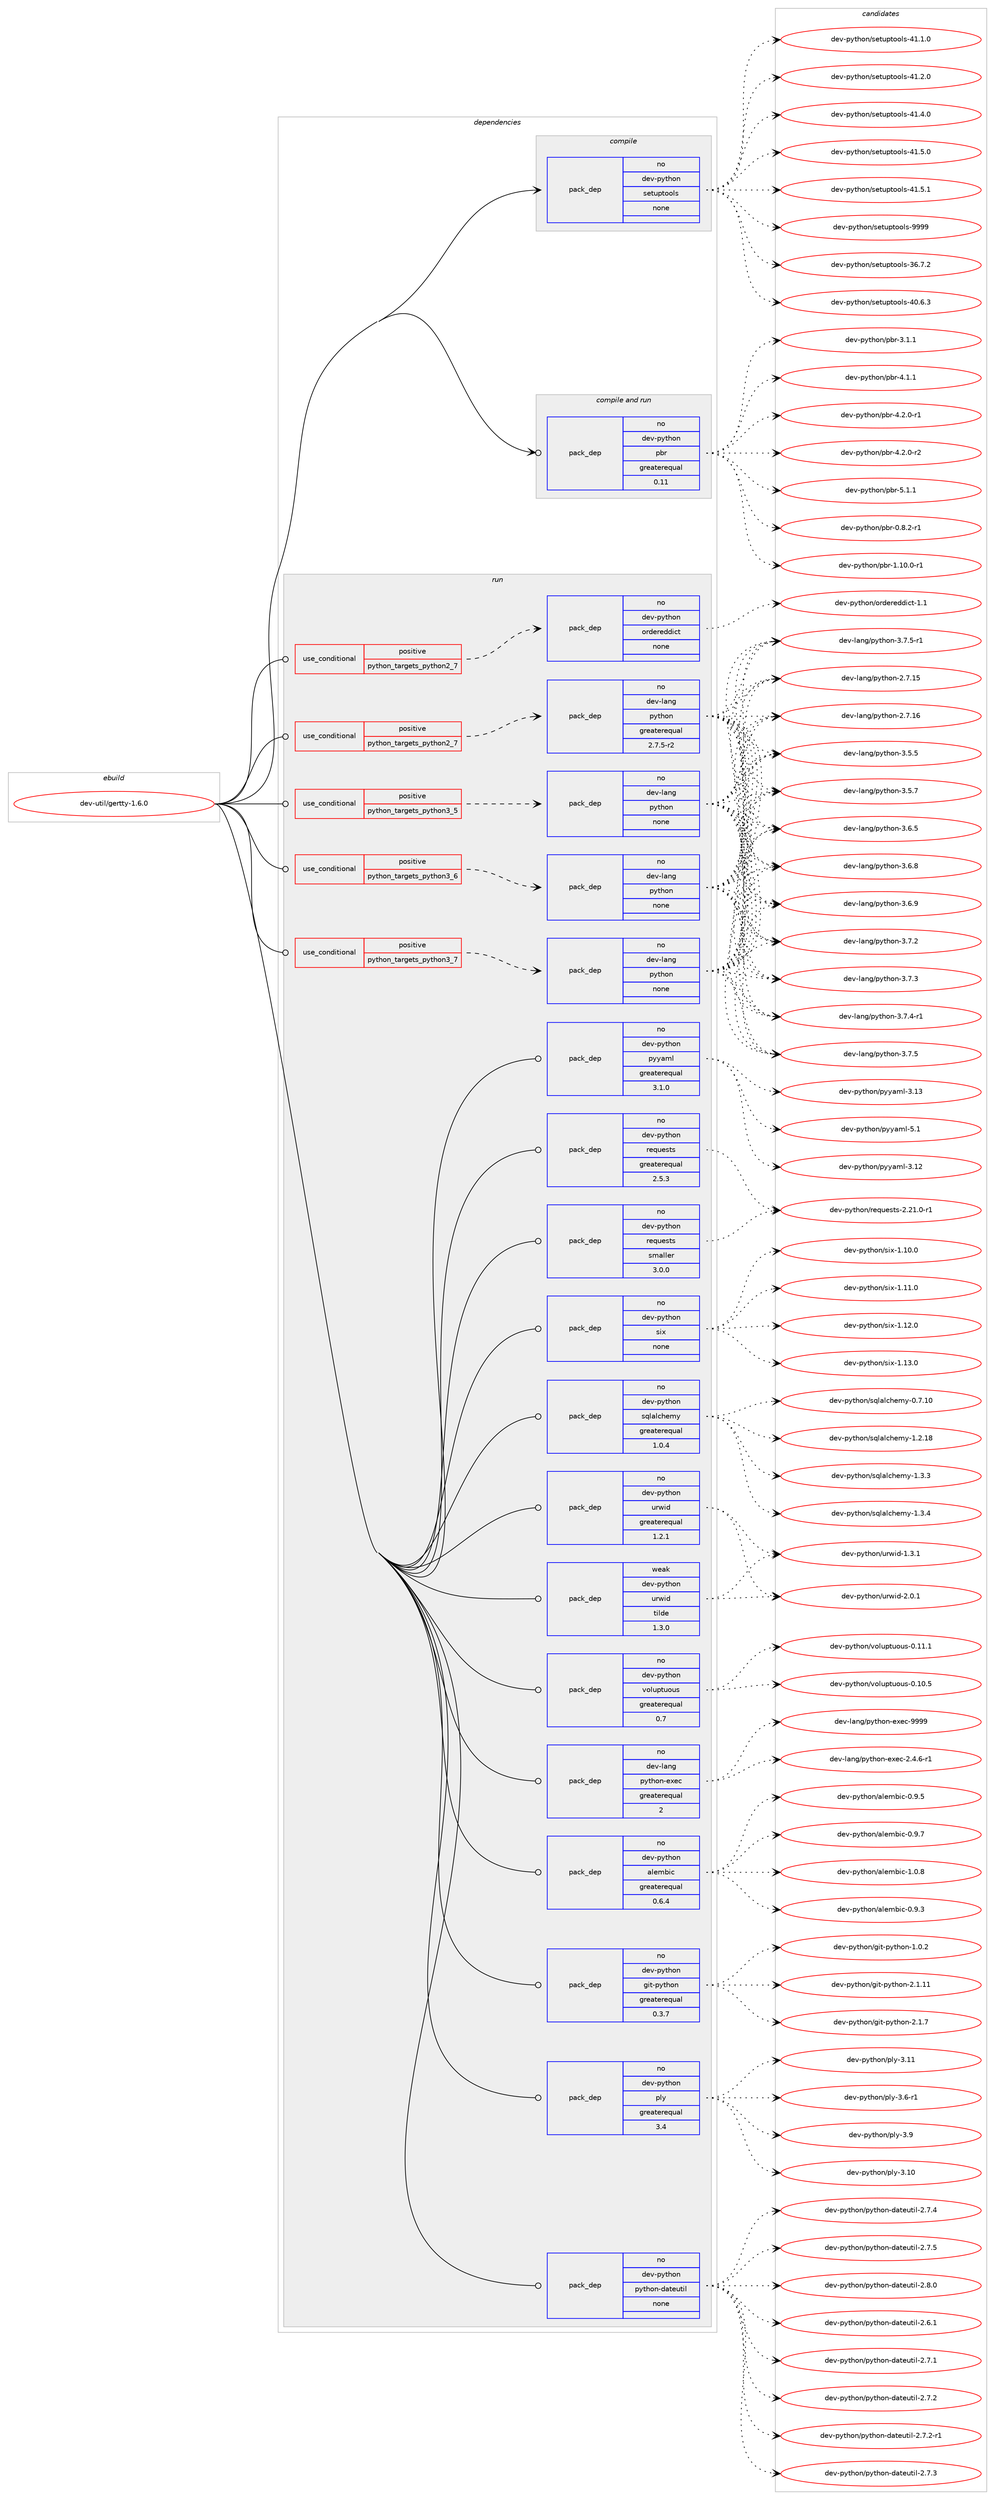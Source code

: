 digraph prolog {

# *************
# Graph options
# *************

newrank=true;
concentrate=true;
compound=true;
graph [rankdir=LR,fontname=Helvetica,fontsize=10,ranksep=1.5];#, ranksep=2.5, nodesep=0.2];
edge  [arrowhead=vee];
node  [fontname=Helvetica,fontsize=10];

# **********
# The ebuild
# **********

subgraph cluster_leftcol {
color=gray;
rank=same;
label=<<i>ebuild</i>>;
id [label="dev-util/gertty-1.6.0", color=red, width=4, href="../dev-util/gertty-1.6.0.svg"];
}

# ****************
# The dependencies
# ****************

subgraph cluster_midcol {
color=gray;
label=<<i>dependencies</i>>;
subgraph cluster_compile {
fillcolor="#eeeeee";
style=filled;
label=<<i>compile</i>>;
subgraph pack534423 {
dependency729331 [label=<<TABLE BORDER="0" CELLBORDER="1" CELLSPACING="0" CELLPADDING="4" WIDTH="220"><TR><TD ROWSPAN="6" CELLPADDING="30">pack_dep</TD></TR><TR><TD WIDTH="110">no</TD></TR><TR><TD>dev-python</TD></TR><TR><TD>setuptools</TD></TR><TR><TD>none</TD></TR><TR><TD></TD></TR></TABLE>>, shape=none, color=blue];
}
id:e -> dependency729331:w [weight=20,style="solid",arrowhead="vee"];
}
subgraph cluster_compileandrun {
fillcolor="#eeeeee";
style=filled;
label=<<i>compile and run</i>>;
subgraph pack534424 {
dependency729332 [label=<<TABLE BORDER="0" CELLBORDER="1" CELLSPACING="0" CELLPADDING="4" WIDTH="220"><TR><TD ROWSPAN="6" CELLPADDING="30">pack_dep</TD></TR><TR><TD WIDTH="110">no</TD></TR><TR><TD>dev-python</TD></TR><TR><TD>pbr</TD></TR><TR><TD>greaterequal</TD></TR><TR><TD>0.11</TD></TR></TABLE>>, shape=none, color=blue];
}
id:e -> dependency729332:w [weight=20,style="solid",arrowhead="odotvee"];
}
subgraph cluster_run {
fillcolor="#eeeeee";
style=filled;
label=<<i>run</i>>;
subgraph cond182771 {
dependency729333 [label=<<TABLE BORDER="0" CELLBORDER="1" CELLSPACING="0" CELLPADDING="4"><TR><TD ROWSPAN="3" CELLPADDING="10">use_conditional</TD></TR><TR><TD>positive</TD></TR><TR><TD>python_targets_python2_7</TD></TR></TABLE>>, shape=none, color=red];
subgraph pack534425 {
dependency729334 [label=<<TABLE BORDER="0" CELLBORDER="1" CELLSPACING="0" CELLPADDING="4" WIDTH="220"><TR><TD ROWSPAN="6" CELLPADDING="30">pack_dep</TD></TR><TR><TD WIDTH="110">no</TD></TR><TR><TD>dev-lang</TD></TR><TR><TD>python</TD></TR><TR><TD>greaterequal</TD></TR><TR><TD>2.7.5-r2</TD></TR></TABLE>>, shape=none, color=blue];
}
dependency729333:e -> dependency729334:w [weight=20,style="dashed",arrowhead="vee"];
}
id:e -> dependency729333:w [weight=20,style="solid",arrowhead="odot"];
subgraph cond182772 {
dependency729335 [label=<<TABLE BORDER="0" CELLBORDER="1" CELLSPACING="0" CELLPADDING="4"><TR><TD ROWSPAN="3" CELLPADDING="10">use_conditional</TD></TR><TR><TD>positive</TD></TR><TR><TD>python_targets_python2_7</TD></TR></TABLE>>, shape=none, color=red];
subgraph pack534426 {
dependency729336 [label=<<TABLE BORDER="0" CELLBORDER="1" CELLSPACING="0" CELLPADDING="4" WIDTH="220"><TR><TD ROWSPAN="6" CELLPADDING="30">pack_dep</TD></TR><TR><TD WIDTH="110">no</TD></TR><TR><TD>dev-python</TD></TR><TR><TD>ordereddict</TD></TR><TR><TD>none</TD></TR><TR><TD></TD></TR></TABLE>>, shape=none, color=blue];
}
dependency729335:e -> dependency729336:w [weight=20,style="dashed",arrowhead="vee"];
}
id:e -> dependency729335:w [weight=20,style="solid",arrowhead="odot"];
subgraph cond182773 {
dependency729337 [label=<<TABLE BORDER="0" CELLBORDER="1" CELLSPACING="0" CELLPADDING="4"><TR><TD ROWSPAN="3" CELLPADDING="10">use_conditional</TD></TR><TR><TD>positive</TD></TR><TR><TD>python_targets_python3_5</TD></TR></TABLE>>, shape=none, color=red];
subgraph pack534427 {
dependency729338 [label=<<TABLE BORDER="0" CELLBORDER="1" CELLSPACING="0" CELLPADDING="4" WIDTH="220"><TR><TD ROWSPAN="6" CELLPADDING="30">pack_dep</TD></TR><TR><TD WIDTH="110">no</TD></TR><TR><TD>dev-lang</TD></TR><TR><TD>python</TD></TR><TR><TD>none</TD></TR><TR><TD></TD></TR></TABLE>>, shape=none, color=blue];
}
dependency729337:e -> dependency729338:w [weight=20,style="dashed",arrowhead="vee"];
}
id:e -> dependency729337:w [weight=20,style="solid",arrowhead="odot"];
subgraph cond182774 {
dependency729339 [label=<<TABLE BORDER="0" CELLBORDER="1" CELLSPACING="0" CELLPADDING="4"><TR><TD ROWSPAN="3" CELLPADDING="10">use_conditional</TD></TR><TR><TD>positive</TD></TR><TR><TD>python_targets_python3_6</TD></TR></TABLE>>, shape=none, color=red];
subgraph pack534428 {
dependency729340 [label=<<TABLE BORDER="0" CELLBORDER="1" CELLSPACING="0" CELLPADDING="4" WIDTH="220"><TR><TD ROWSPAN="6" CELLPADDING="30">pack_dep</TD></TR><TR><TD WIDTH="110">no</TD></TR><TR><TD>dev-lang</TD></TR><TR><TD>python</TD></TR><TR><TD>none</TD></TR><TR><TD></TD></TR></TABLE>>, shape=none, color=blue];
}
dependency729339:e -> dependency729340:w [weight=20,style="dashed",arrowhead="vee"];
}
id:e -> dependency729339:w [weight=20,style="solid",arrowhead="odot"];
subgraph cond182775 {
dependency729341 [label=<<TABLE BORDER="0" CELLBORDER="1" CELLSPACING="0" CELLPADDING="4"><TR><TD ROWSPAN="3" CELLPADDING="10">use_conditional</TD></TR><TR><TD>positive</TD></TR><TR><TD>python_targets_python3_7</TD></TR></TABLE>>, shape=none, color=red];
subgraph pack534429 {
dependency729342 [label=<<TABLE BORDER="0" CELLBORDER="1" CELLSPACING="0" CELLPADDING="4" WIDTH="220"><TR><TD ROWSPAN="6" CELLPADDING="30">pack_dep</TD></TR><TR><TD WIDTH="110">no</TD></TR><TR><TD>dev-lang</TD></TR><TR><TD>python</TD></TR><TR><TD>none</TD></TR><TR><TD></TD></TR></TABLE>>, shape=none, color=blue];
}
dependency729341:e -> dependency729342:w [weight=20,style="dashed",arrowhead="vee"];
}
id:e -> dependency729341:w [weight=20,style="solid",arrowhead="odot"];
subgraph pack534430 {
dependency729343 [label=<<TABLE BORDER="0" CELLBORDER="1" CELLSPACING="0" CELLPADDING="4" WIDTH="220"><TR><TD ROWSPAN="6" CELLPADDING="30">pack_dep</TD></TR><TR><TD WIDTH="110">no</TD></TR><TR><TD>dev-lang</TD></TR><TR><TD>python-exec</TD></TR><TR><TD>greaterequal</TD></TR><TR><TD>2</TD></TR></TABLE>>, shape=none, color=blue];
}
id:e -> dependency729343:w [weight=20,style="solid",arrowhead="odot"];
subgraph pack534431 {
dependency729344 [label=<<TABLE BORDER="0" CELLBORDER="1" CELLSPACING="0" CELLPADDING="4" WIDTH="220"><TR><TD ROWSPAN="6" CELLPADDING="30">pack_dep</TD></TR><TR><TD WIDTH="110">no</TD></TR><TR><TD>dev-python</TD></TR><TR><TD>alembic</TD></TR><TR><TD>greaterequal</TD></TR><TR><TD>0.6.4</TD></TR></TABLE>>, shape=none, color=blue];
}
id:e -> dependency729344:w [weight=20,style="solid",arrowhead="odot"];
subgraph pack534432 {
dependency729345 [label=<<TABLE BORDER="0" CELLBORDER="1" CELLSPACING="0" CELLPADDING="4" WIDTH="220"><TR><TD ROWSPAN="6" CELLPADDING="30">pack_dep</TD></TR><TR><TD WIDTH="110">no</TD></TR><TR><TD>dev-python</TD></TR><TR><TD>git-python</TD></TR><TR><TD>greaterequal</TD></TR><TR><TD>0.3.7</TD></TR></TABLE>>, shape=none, color=blue];
}
id:e -> dependency729345:w [weight=20,style="solid",arrowhead="odot"];
subgraph pack534433 {
dependency729346 [label=<<TABLE BORDER="0" CELLBORDER="1" CELLSPACING="0" CELLPADDING="4" WIDTH="220"><TR><TD ROWSPAN="6" CELLPADDING="30">pack_dep</TD></TR><TR><TD WIDTH="110">no</TD></TR><TR><TD>dev-python</TD></TR><TR><TD>ply</TD></TR><TR><TD>greaterequal</TD></TR><TR><TD>3.4</TD></TR></TABLE>>, shape=none, color=blue];
}
id:e -> dependency729346:w [weight=20,style="solid",arrowhead="odot"];
subgraph pack534434 {
dependency729347 [label=<<TABLE BORDER="0" CELLBORDER="1" CELLSPACING="0" CELLPADDING="4" WIDTH="220"><TR><TD ROWSPAN="6" CELLPADDING="30">pack_dep</TD></TR><TR><TD WIDTH="110">no</TD></TR><TR><TD>dev-python</TD></TR><TR><TD>python-dateutil</TD></TR><TR><TD>none</TD></TR><TR><TD></TD></TR></TABLE>>, shape=none, color=blue];
}
id:e -> dependency729347:w [weight=20,style="solid",arrowhead="odot"];
subgraph pack534435 {
dependency729348 [label=<<TABLE BORDER="0" CELLBORDER="1" CELLSPACING="0" CELLPADDING="4" WIDTH="220"><TR><TD ROWSPAN="6" CELLPADDING="30">pack_dep</TD></TR><TR><TD WIDTH="110">no</TD></TR><TR><TD>dev-python</TD></TR><TR><TD>pyyaml</TD></TR><TR><TD>greaterequal</TD></TR><TR><TD>3.1.0</TD></TR></TABLE>>, shape=none, color=blue];
}
id:e -> dependency729348:w [weight=20,style="solid",arrowhead="odot"];
subgraph pack534436 {
dependency729349 [label=<<TABLE BORDER="0" CELLBORDER="1" CELLSPACING="0" CELLPADDING="4" WIDTH="220"><TR><TD ROWSPAN="6" CELLPADDING="30">pack_dep</TD></TR><TR><TD WIDTH="110">no</TD></TR><TR><TD>dev-python</TD></TR><TR><TD>requests</TD></TR><TR><TD>greaterequal</TD></TR><TR><TD>2.5.3</TD></TR></TABLE>>, shape=none, color=blue];
}
id:e -> dependency729349:w [weight=20,style="solid",arrowhead="odot"];
subgraph pack534437 {
dependency729350 [label=<<TABLE BORDER="0" CELLBORDER="1" CELLSPACING="0" CELLPADDING="4" WIDTH="220"><TR><TD ROWSPAN="6" CELLPADDING="30">pack_dep</TD></TR><TR><TD WIDTH="110">no</TD></TR><TR><TD>dev-python</TD></TR><TR><TD>requests</TD></TR><TR><TD>smaller</TD></TR><TR><TD>3.0.0</TD></TR></TABLE>>, shape=none, color=blue];
}
id:e -> dependency729350:w [weight=20,style="solid",arrowhead="odot"];
subgraph pack534438 {
dependency729351 [label=<<TABLE BORDER="0" CELLBORDER="1" CELLSPACING="0" CELLPADDING="4" WIDTH="220"><TR><TD ROWSPAN="6" CELLPADDING="30">pack_dep</TD></TR><TR><TD WIDTH="110">no</TD></TR><TR><TD>dev-python</TD></TR><TR><TD>six</TD></TR><TR><TD>none</TD></TR><TR><TD></TD></TR></TABLE>>, shape=none, color=blue];
}
id:e -> dependency729351:w [weight=20,style="solid",arrowhead="odot"];
subgraph pack534439 {
dependency729352 [label=<<TABLE BORDER="0" CELLBORDER="1" CELLSPACING="0" CELLPADDING="4" WIDTH="220"><TR><TD ROWSPAN="6" CELLPADDING="30">pack_dep</TD></TR><TR><TD WIDTH="110">no</TD></TR><TR><TD>dev-python</TD></TR><TR><TD>sqlalchemy</TD></TR><TR><TD>greaterequal</TD></TR><TR><TD>1.0.4</TD></TR></TABLE>>, shape=none, color=blue];
}
id:e -> dependency729352:w [weight=20,style="solid",arrowhead="odot"];
subgraph pack534440 {
dependency729353 [label=<<TABLE BORDER="0" CELLBORDER="1" CELLSPACING="0" CELLPADDING="4" WIDTH="220"><TR><TD ROWSPAN="6" CELLPADDING="30">pack_dep</TD></TR><TR><TD WIDTH="110">no</TD></TR><TR><TD>dev-python</TD></TR><TR><TD>urwid</TD></TR><TR><TD>greaterequal</TD></TR><TR><TD>1.2.1</TD></TR></TABLE>>, shape=none, color=blue];
}
id:e -> dependency729353:w [weight=20,style="solid",arrowhead="odot"];
subgraph pack534441 {
dependency729354 [label=<<TABLE BORDER="0" CELLBORDER="1" CELLSPACING="0" CELLPADDING="4" WIDTH="220"><TR><TD ROWSPAN="6" CELLPADDING="30">pack_dep</TD></TR><TR><TD WIDTH="110">no</TD></TR><TR><TD>dev-python</TD></TR><TR><TD>voluptuous</TD></TR><TR><TD>greaterequal</TD></TR><TR><TD>0.7</TD></TR></TABLE>>, shape=none, color=blue];
}
id:e -> dependency729354:w [weight=20,style="solid",arrowhead="odot"];
subgraph pack534442 {
dependency729355 [label=<<TABLE BORDER="0" CELLBORDER="1" CELLSPACING="0" CELLPADDING="4" WIDTH="220"><TR><TD ROWSPAN="6" CELLPADDING="30">pack_dep</TD></TR><TR><TD WIDTH="110">weak</TD></TR><TR><TD>dev-python</TD></TR><TR><TD>urwid</TD></TR><TR><TD>tilde</TD></TR><TR><TD>1.3.0</TD></TR></TABLE>>, shape=none, color=blue];
}
id:e -> dependency729355:w [weight=20,style="solid",arrowhead="odot"];
}
}

# **************
# The candidates
# **************

subgraph cluster_choices {
rank=same;
color=gray;
label=<<i>candidates</i>>;

subgraph choice534423 {
color=black;
nodesep=1;
choice100101118451121211161041111104711510111611711211611111110811545515446554650 [label="dev-python/setuptools-36.7.2", color=red, width=4,href="../dev-python/setuptools-36.7.2.svg"];
choice100101118451121211161041111104711510111611711211611111110811545524846544651 [label="dev-python/setuptools-40.6.3", color=red, width=4,href="../dev-python/setuptools-40.6.3.svg"];
choice100101118451121211161041111104711510111611711211611111110811545524946494648 [label="dev-python/setuptools-41.1.0", color=red, width=4,href="../dev-python/setuptools-41.1.0.svg"];
choice100101118451121211161041111104711510111611711211611111110811545524946504648 [label="dev-python/setuptools-41.2.0", color=red, width=4,href="../dev-python/setuptools-41.2.0.svg"];
choice100101118451121211161041111104711510111611711211611111110811545524946524648 [label="dev-python/setuptools-41.4.0", color=red, width=4,href="../dev-python/setuptools-41.4.0.svg"];
choice100101118451121211161041111104711510111611711211611111110811545524946534648 [label="dev-python/setuptools-41.5.0", color=red, width=4,href="../dev-python/setuptools-41.5.0.svg"];
choice100101118451121211161041111104711510111611711211611111110811545524946534649 [label="dev-python/setuptools-41.5.1", color=red, width=4,href="../dev-python/setuptools-41.5.1.svg"];
choice10010111845112121116104111110471151011161171121161111111081154557575757 [label="dev-python/setuptools-9999", color=red, width=4,href="../dev-python/setuptools-9999.svg"];
dependency729331:e -> choice100101118451121211161041111104711510111611711211611111110811545515446554650:w [style=dotted,weight="100"];
dependency729331:e -> choice100101118451121211161041111104711510111611711211611111110811545524846544651:w [style=dotted,weight="100"];
dependency729331:e -> choice100101118451121211161041111104711510111611711211611111110811545524946494648:w [style=dotted,weight="100"];
dependency729331:e -> choice100101118451121211161041111104711510111611711211611111110811545524946504648:w [style=dotted,weight="100"];
dependency729331:e -> choice100101118451121211161041111104711510111611711211611111110811545524946524648:w [style=dotted,weight="100"];
dependency729331:e -> choice100101118451121211161041111104711510111611711211611111110811545524946534648:w [style=dotted,weight="100"];
dependency729331:e -> choice100101118451121211161041111104711510111611711211611111110811545524946534649:w [style=dotted,weight="100"];
dependency729331:e -> choice10010111845112121116104111110471151011161171121161111111081154557575757:w [style=dotted,weight="100"];
}
subgraph choice534424 {
color=black;
nodesep=1;
choice1001011184511212111610411111047112981144548465646504511449 [label="dev-python/pbr-0.8.2-r1", color=red, width=4,href="../dev-python/pbr-0.8.2-r1.svg"];
choice100101118451121211161041111104711298114454946494846484511449 [label="dev-python/pbr-1.10.0-r1", color=red, width=4,href="../dev-python/pbr-1.10.0-r1.svg"];
choice100101118451121211161041111104711298114455146494649 [label="dev-python/pbr-3.1.1", color=red, width=4,href="../dev-python/pbr-3.1.1.svg"];
choice100101118451121211161041111104711298114455246494649 [label="dev-python/pbr-4.1.1", color=red, width=4,href="../dev-python/pbr-4.1.1.svg"];
choice1001011184511212111610411111047112981144552465046484511449 [label="dev-python/pbr-4.2.0-r1", color=red, width=4,href="../dev-python/pbr-4.2.0-r1.svg"];
choice1001011184511212111610411111047112981144552465046484511450 [label="dev-python/pbr-4.2.0-r2", color=red, width=4,href="../dev-python/pbr-4.2.0-r2.svg"];
choice100101118451121211161041111104711298114455346494649 [label="dev-python/pbr-5.1.1", color=red, width=4,href="../dev-python/pbr-5.1.1.svg"];
dependency729332:e -> choice1001011184511212111610411111047112981144548465646504511449:w [style=dotted,weight="100"];
dependency729332:e -> choice100101118451121211161041111104711298114454946494846484511449:w [style=dotted,weight="100"];
dependency729332:e -> choice100101118451121211161041111104711298114455146494649:w [style=dotted,weight="100"];
dependency729332:e -> choice100101118451121211161041111104711298114455246494649:w [style=dotted,weight="100"];
dependency729332:e -> choice1001011184511212111610411111047112981144552465046484511449:w [style=dotted,weight="100"];
dependency729332:e -> choice1001011184511212111610411111047112981144552465046484511450:w [style=dotted,weight="100"];
dependency729332:e -> choice100101118451121211161041111104711298114455346494649:w [style=dotted,weight="100"];
}
subgraph choice534425 {
color=black;
nodesep=1;
choice10010111845108971101034711212111610411111045504655464953 [label="dev-lang/python-2.7.15", color=red, width=4,href="../dev-lang/python-2.7.15.svg"];
choice10010111845108971101034711212111610411111045504655464954 [label="dev-lang/python-2.7.16", color=red, width=4,href="../dev-lang/python-2.7.16.svg"];
choice100101118451089711010347112121116104111110455146534653 [label="dev-lang/python-3.5.5", color=red, width=4,href="../dev-lang/python-3.5.5.svg"];
choice100101118451089711010347112121116104111110455146534655 [label="dev-lang/python-3.5.7", color=red, width=4,href="../dev-lang/python-3.5.7.svg"];
choice100101118451089711010347112121116104111110455146544653 [label="dev-lang/python-3.6.5", color=red, width=4,href="../dev-lang/python-3.6.5.svg"];
choice100101118451089711010347112121116104111110455146544656 [label="dev-lang/python-3.6.8", color=red, width=4,href="../dev-lang/python-3.6.8.svg"];
choice100101118451089711010347112121116104111110455146544657 [label="dev-lang/python-3.6.9", color=red, width=4,href="../dev-lang/python-3.6.9.svg"];
choice100101118451089711010347112121116104111110455146554650 [label="dev-lang/python-3.7.2", color=red, width=4,href="../dev-lang/python-3.7.2.svg"];
choice100101118451089711010347112121116104111110455146554651 [label="dev-lang/python-3.7.3", color=red, width=4,href="../dev-lang/python-3.7.3.svg"];
choice1001011184510897110103471121211161041111104551465546524511449 [label="dev-lang/python-3.7.4-r1", color=red, width=4,href="../dev-lang/python-3.7.4-r1.svg"];
choice100101118451089711010347112121116104111110455146554653 [label="dev-lang/python-3.7.5", color=red, width=4,href="../dev-lang/python-3.7.5.svg"];
choice1001011184510897110103471121211161041111104551465546534511449 [label="dev-lang/python-3.7.5-r1", color=red, width=4,href="../dev-lang/python-3.7.5-r1.svg"];
dependency729334:e -> choice10010111845108971101034711212111610411111045504655464953:w [style=dotted,weight="100"];
dependency729334:e -> choice10010111845108971101034711212111610411111045504655464954:w [style=dotted,weight="100"];
dependency729334:e -> choice100101118451089711010347112121116104111110455146534653:w [style=dotted,weight="100"];
dependency729334:e -> choice100101118451089711010347112121116104111110455146534655:w [style=dotted,weight="100"];
dependency729334:e -> choice100101118451089711010347112121116104111110455146544653:w [style=dotted,weight="100"];
dependency729334:e -> choice100101118451089711010347112121116104111110455146544656:w [style=dotted,weight="100"];
dependency729334:e -> choice100101118451089711010347112121116104111110455146544657:w [style=dotted,weight="100"];
dependency729334:e -> choice100101118451089711010347112121116104111110455146554650:w [style=dotted,weight="100"];
dependency729334:e -> choice100101118451089711010347112121116104111110455146554651:w [style=dotted,weight="100"];
dependency729334:e -> choice1001011184510897110103471121211161041111104551465546524511449:w [style=dotted,weight="100"];
dependency729334:e -> choice100101118451089711010347112121116104111110455146554653:w [style=dotted,weight="100"];
dependency729334:e -> choice1001011184510897110103471121211161041111104551465546534511449:w [style=dotted,weight="100"];
}
subgraph choice534426 {
color=black;
nodesep=1;
choice10010111845112121116104111110471111141001011141011001001059911645494649 [label="dev-python/ordereddict-1.1", color=red, width=4,href="../dev-python/ordereddict-1.1.svg"];
dependency729336:e -> choice10010111845112121116104111110471111141001011141011001001059911645494649:w [style=dotted,weight="100"];
}
subgraph choice534427 {
color=black;
nodesep=1;
choice10010111845108971101034711212111610411111045504655464953 [label="dev-lang/python-2.7.15", color=red, width=4,href="../dev-lang/python-2.7.15.svg"];
choice10010111845108971101034711212111610411111045504655464954 [label="dev-lang/python-2.7.16", color=red, width=4,href="../dev-lang/python-2.7.16.svg"];
choice100101118451089711010347112121116104111110455146534653 [label="dev-lang/python-3.5.5", color=red, width=4,href="../dev-lang/python-3.5.5.svg"];
choice100101118451089711010347112121116104111110455146534655 [label="dev-lang/python-3.5.7", color=red, width=4,href="../dev-lang/python-3.5.7.svg"];
choice100101118451089711010347112121116104111110455146544653 [label="dev-lang/python-3.6.5", color=red, width=4,href="../dev-lang/python-3.6.5.svg"];
choice100101118451089711010347112121116104111110455146544656 [label="dev-lang/python-3.6.8", color=red, width=4,href="../dev-lang/python-3.6.8.svg"];
choice100101118451089711010347112121116104111110455146544657 [label="dev-lang/python-3.6.9", color=red, width=4,href="../dev-lang/python-3.6.9.svg"];
choice100101118451089711010347112121116104111110455146554650 [label="dev-lang/python-3.7.2", color=red, width=4,href="../dev-lang/python-3.7.2.svg"];
choice100101118451089711010347112121116104111110455146554651 [label="dev-lang/python-3.7.3", color=red, width=4,href="../dev-lang/python-3.7.3.svg"];
choice1001011184510897110103471121211161041111104551465546524511449 [label="dev-lang/python-3.7.4-r1", color=red, width=4,href="../dev-lang/python-3.7.4-r1.svg"];
choice100101118451089711010347112121116104111110455146554653 [label="dev-lang/python-3.7.5", color=red, width=4,href="../dev-lang/python-3.7.5.svg"];
choice1001011184510897110103471121211161041111104551465546534511449 [label="dev-lang/python-3.7.5-r1", color=red, width=4,href="../dev-lang/python-3.7.5-r1.svg"];
dependency729338:e -> choice10010111845108971101034711212111610411111045504655464953:w [style=dotted,weight="100"];
dependency729338:e -> choice10010111845108971101034711212111610411111045504655464954:w [style=dotted,weight="100"];
dependency729338:e -> choice100101118451089711010347112121116104111110455146534653:w [style=dotted,weight="100"];
dependency729338:e -> choice100101118451089711010347112121116104111110455146534655:w [style=dotted,weight="100"];
dependency729338:e -> choice100101118451089711010347112121116104111110455146544653:w [style=dotted,weight="100"];
dependency729338:e -> choice100101118451089711010347112121116104111110455146544656:w [style=dotted,weight="100"];
dependency729338:e -> choice100101118451089711010347112121116104111110455146544657:w [style=dotted,weight="100"];
dependency729338:e -> choice100101118451089711010347112121116104111110455146554650:w [style=dotted,weight="100"];
dependency729338:e -> choice100101118451089711010347112121116104111110455146554651:w [style=dotted,weight="100"];
dependency729338:e -> choice1001011184510897110103471121211161041111104551465546524511449:w [style=dotted,weight="100"];
dependency729338:e -> choice100101118451089711010347112121116104111110455146554653:w [style=dotted,weight="100"];
dependency729338:e -> choice1001011184510897110103471121211161041111104551465546534511449:w [style=dotted,weight="100"];
}
subgraph choice534428 {
color=black;
nodesep=1;
choice10010111845108971101034711212111610411111045504655464953 [label="dev-lang/python-2.7.15", color=red, width=4,href="../dev-lang/python-2.7.15.svg"];
choice10010111845108971101034711212111610411111045504655464954 [label="dev-lang/python-2.7.16", color=red, width=4,href="../dev-lang/python-2.7.16.svg"];
choice100101118451089711010347112121116104111110455146534653 [label="dev-lang/python-3.5.5", color=red, width=4,href="../dev-lang/python-3.5.5.svg"];
choice100101118451089711010347112121116104111110455146534655 [label="dev-lang/python-3.5.7", color=red, width=4,href="../dev-lang/python-3.5.7.svg"];
choice100101118451089711010347112121116104111110455146544653 [label="dev-lang/python-3.6.5", color=red, width=4,href="../dev-lang/python-3.6.5.svg"];
choice100101118451089711010347112121116104111110455146544656 [label="dev-lang/python-3.6.8", color=red, width=4,href="../dev-lang/python-3.6.8.svg"];
choice100101118451089711010347112121116104111110455146544657 [label="dev-lang/python-3.6.9", color=red, width=4,href="../dev-lang/python-3.6.9.svg"];
choice100101118451089711010347112121116104111110455146554650 [label="dev-lang/python-3.7.2", color=red, width=4,href="../dev-lang/python-3.7.2.svg"];
choice100101118451089711010347112121116104111110455146554651 [label="dev-lang/python-3.7.3", color=red, width=4,href="../dev-lang/python-3.7.3.svg"];
choice1001011184510897110103471121211161041111104551465546524511449 [label="dev-lang/python-3.7.4-r1", color=red, width=4,href="../dev-lang/python-3.7.4-r1.svg"];
choice100101118451089711010347112121116104111110455146554653 [label="dev-lang/python-3.7.5", color=red, width=4,href="../dev-lang/python-3.7.5.svg"];
choice1001011184510897110103471121211161041111104551465546534511449 [label="dev-lang/python-3.7.5-r1", color=red, width=4,href="../dev-lang/python-3.7.5-r1.svg"];
dependency729340:e -> choice10010111845108971101034711212111610411111045504655464953:w [style=dotted,weight="100"];
dependency729340:e -> choice10010111845108971101034711212111610411111045504655464954:w [style=dotted,weight="100"];
dependency729340:e -> choice100101118451089711010347112121116104111110455146534653:w [style=dotted,weight="100"];
dependency729340:e -> choice100101118451089711010347112121116104111110455146534655:w [style=dotted,weight="100"];
dependency729340:e -> choice100101118451089711010347112121116104111110455146544653:w [style=dotted,weight="100"];
dependency729340:e -> choice100101118451089711010347112121116104111110455146544656:w [style=dotted,weight="100"];
dependency729340:e -> choice100101118451089711010347112121116104111110455146544657:w [style=dotted,weight="100"];
dependency729340:e -> choice100101118451089711010347112121116104111110455146554650:w [style=dotted,weight="100"];
dependency729340:e -> choice100101118451089711010347112121116104111110455146554651:w [style=dotted,weight="100"];
dependency729340:e -> choice1001011184510897110103471121211161041111104551465546524511449:w [style=dotted,weight="100"];
dependency729340:e -> choice100101118451089711010347112121116104111110455146554653:w [style=dotted,weight="100"];
dependency729340:e -> choice1001011184510897110103471121211161041111104551465546534511449:w [style=dotted,weight="100"];
}
subgraph choice534429 {
color=black;
nodesep=1;
choice10010111845108971101034711212111610411111045504655464953 [label="dev-lang/python-2.7.15", color=red, width=4,href="../dev-lang/python-2.7.15.svg"];
choice10010111845108971101034711212111610411111045504655464954 [label="dev-lang/python-2.7.16", color=red, width=4,href="../dev-lang/python-2.7.16.svg"];
choice100101118451089711010347112121116104111110455146534653 [label="dev-lang/python-3.5.5", color=red, width=4,href="../dev-lang/python-3.5.5.svg"];
choice100101118451089711010347112121116104111110455146534655 [label="dev-lang/python-3.5.7", color=red, width=4,href="../dev-lang/python-3.5.7.svg"];
choice100101118451089711010347112121116104111110455146544653 [label="dev-lang/python-3.6.5", color=red, width=4,href="../dev-lang/python-3.6.5.svg"];
choice100101118451089711010347112121116104111110455146544656 [label="dev-lang/python-3.6.8", color=red, width=4,href="../dev-lang/python-3.6.8.svg"];
choice100101118451089711010347112121116104111110455146544657 [label="dev-lang/python-3.6.9", color=red, width=4,href="../dev-lang/python-3.6.9.svg"];
choice100101118451089711010347112121116104111110455146554650 [label="dev-lang/python-3.7.2", color=red, width=4,href="../dev-lang/python-3.7.2.svg"];
choice100101118451089711010347112121116104111110455146554651 [label="dev-lang/python-3.7.3", color=red, width=4,href="../dev-lang/python-3.7.3.svg"];
choice1001011184510897110103471121211161041111104551465546524511449 [label="dev-lang/python-3.7.4-r1", color=red, width=4,href="../dev-lang/python-3.7.4-r1.svg"];
choice100101118451089711010347112121116104111110455146554653 [label="dev-lang/python-3.7.5", color=red, width=4,href="../dev-lang/python-3.7.5.svg"];
choice1001011184510897110103471121211161041111104551465546534511449 [label="dev-lang/python-3.7.5-r1", color=red, width=4,href="../dev-lang/python-3.7.5-r1.svg"];
dependency729342:e -> choice10010111845108971101034711212111610411111045504655464953:w [style=dotted,weight="100"];
dependency729342:e -> choice10010111845108971101034711212111610411111045504655464954:w [style=dotted,weight="100"];
dependency729342:e -> choice100101118451089711010347112121116104111110455146534653:w [style=dotted,weight="100"];
dependency729342:e -> choice100101118451089711010347112121116104111110455146534655:w [style=dotted,weight="100"];
dependency729342:e -> choice100101118451089711010347112121116104111110455146544653:w [style=dotted,weight="100"];
dependency729342:e -> choice100101118451089711010347112121116104111110455146544656:w [style=dotted,weight="100"];
dependency729342:e -> choice100101118451089711010347112121116104111110455146544657:w [style=dotted,weight="100"];
dependency729342:e -> choice100101118451089711010347112121116104111110455146554650:w [style=dotted,weight="100"];
dependency729342:e -> choice100101118451089711010347112121116104111110455146554651:w [style=dotted,weight="100"];
dependency729342:e -> choice1001011184510897110103471121211161041111104551465546524511449:w [style=dotted,weight="100"];
dependency729342:e -> choice100101118451089711010347112121116104111110455146554653:w [style=dotted,weight="100"];
dependency729342:e -> choice1001011184510897110103471121211161041111104551465546534511449:w [style=dotted,weight="100"];
}
subgraph choice534430 {
color=black;
nodesep=1;
choice10010111845108971101034711212111610411111045101120101994550465246544511449 [label="dev-lang/python-exec-2.4.6-r1", color=red, width=4,href="../dev-lang/python-exec-2.4.6-r1.svg"];
choice10010111845108971101034711212111610411111045101120101994557575757 [label="dev-lang/python-exec-9999", color=red, width=4,href="../dev-lang/python-exec-9999.svg"];
dependency729343:e -> choice10010111845108971101034711212111610411111045101120101994550465246544511449:w [style=dotted,weight="100"];
dependency729343:e -> choice10010111845108971101034711212111610411111045101120101994557575757:w [style=dotted,weight="100"];
}
subgraph choice534431 {
color=black;
nodesep=1;
choice1001011184511212111610411111047971081011099810599454846574651 [label="dev-python/alembic-0.9.3", color=red, width=4,href="../dev-python/alembic-0.9.3.svg"];
choice1001011184511212111610411111047971081011099810599454846574653 [label="dev-python/alembic-0.9.5", color=red, width=4,href="../dev-python/alembic-0.9.5.svg"];
choice1001011184511212111610411111047971081011099810599454846574655 [label="dev-python/alembic-0.9.7", color=red, width=4,href="../dev-python/alembic-0.9.7.svg"];
choice1001011184511212111610411111047971081011099810599454946484656 [label="dev-python/alembic-1.0.8", color=red, width=4,href="../dev-python/alembic-1.0.8.svg"];
dependency729344:e -> choice1001011184511212111610411111047971081011099810599454846574651:w [style=dotted,weight="100"];
dependency729344:e -> choice1001011184511212111610411111047971081011099810599454846574653:w [style=dotted,weight="100"];
dependency729344:e -> choice1001011184511212111610411111047971081011099810599454846574655:w [style=dotted,weight="100"];
dependency729344:e -> choice1001011184511212111610411111047971081011099810599454946484656:w [style=dotted,weight="100"];
}
subgraph choice534432 {
color=black;
nodesep=1;
choice100101118451121211161041111104710310511645112121116104111110454946484650 [label="dev-python/git-python-1.0.2", color=red, width=4,href="../dev-python/git-python-1.0.2.svg"];
choice10010111845112121116104111110471031051164511212111610411111045504649464949 [label="dev-python/git-python-2.1.11", color=red, width=4,href="../dev-python/git-python-2.1.11.svg"];
choice100101118451121211161041111104710310511645112121116104111110455046494655 [label="dev-python/git-python-2.1.7", color=red, width=4,href="../dev-python/git-python-2.1.7.svg"];
dependency729345:e -> choice100101118451121211161041111104710310511645112121116104111110454946484650:w [style=dotted,weight="100"];
dependency729345:e -> choice10010111845112121116104111110471031051164511212111610411111045504649464949:w [style=dotted,weight="100"];
dependency729345:e -> choice100101118451121211161041111104710310511645112121116104111110455046494655:w [style=dotted,weight="100"];
}
subgraph choice534433 {
color=black;
nodesep=1;
choice10010111845112121116104111110471121081214551464948 [label="dev-python/ply-3.10", color=red, width=4,href="../dev-python/ply-3.10.svg"];
choice10010111845112121116104111110471121081214551464949 [label="dev-python/ply-3.11", color=red, width=4,href="../dev-python/ply-3.11.svg"];
choice1001011184511212111610411111047112108121455146544511449 [label="dev-python/ply-3.6-r1", color=red, width=4,href="../dev-python/ply-3.6-r1.svg"];
choice100101118451121211161041111104711210812145514657 [label="dev-python/ply-3.9", color=red, width=4,href="../dev-python/ply-3.9.svg"];
dependency729346:e -> choice10010111845112121116104111110471121081214551464948:w [style=dotted,weight="100"];
dependency729346:e -> choice10010111845112121116104111110471121081214551464949:w [style=dotted,weight="100"];
dependency729346:e -> choice1001011184511212111610411111047112108121455146544511449:w [style=dotted,weight="100"];
dependency729346:e -> choice100101118451121211161041111104711210812145514657:w [style=dotted,weight="100"];
}
subgraph choice534434 {
color=black;
nodesep=1;
choice10010111845112121116104111110471121211161041111104510097116101117116105108455046544649 [label="dev-python/python-dateutil-2.6.1", color=red, width=4,href="../dev-python/python-dateutil-2.6.1.svg"];
choice10010111845112121116104111110471121211161041111104510097116101117116105108455046554649 [label="dev-python/python-dateutil-2.7.1", color=red, width=4,href="../dev-python/python-dateutil-2.7.1.svg"];
choice10010111845112121116104111110471121211161041111104510097116101117116105108455046554650 [label="dev-python/python-dateutil-2.7.2", color=red, width=4,href="../dev-python/python-dateutil-2.7.2.svg"];
choice100101118451121211161041111104711212111610411111045100971161011171161051084550465546504511449 [label="dev-python/python-dateutil-2.7.2-r1", color=red, width=4,href="../dev-python/python-dateutil-2.7.2-r1.svg"];
choice10010111845112121116104111110471121211161041111104510097116101117116105108455046554651 [label="dev-python/python-dateutil-2.7.3", color=red, width=4,href="../dev-python/python-dateutil-2.7.3.svg"];
choice10010111845112121116104111110471121211161041111104510097116101117116105108455046554652 [label="dev-python/python-dateutil-2.7.4", color=red, width=4,href="../dev-python/python-dateutil-2.7.4.svg"];
choice10010111845112121116104111110471121211161041111104510097116101117116105108455046554653 [label="dev-python/python-dateutil-2.7.5", color=red, width=4,href="../dev-python/python-dateutil-2.7.5.svg"];
choice10010111845112121116104111110471121211161041111104510097116101117116105108455046564648 [label="dev-python/python-dateutil-2.8.0", color=red, width=4,href="../dev-python/python-dateutil-2.8.0.svg"];
dependency729347:e -> choice10010111845112121116104111110471121211161041111104510097116101117116105108455046544649:w [style=dotted,weight="100"];
dependency729347:e -> choice10010111845112121116104111110471121211161041111104510097116101117116105108455046554649:w [style=dotted,weight="100"];
dependency729347:e -> choice10010111845112121116104111110471121211161041111104510097116101117116105108455046554650:w [style=dotted,weight="100"];
dependency729347:e -> choice100101118451121211161041111104711212111610411111045100971161011171161051084550465546504511449:w [style=dotted,weight="100"];
dependency729347:e -> choice10010111845112121116104111110471121211161041111104510097116101117116105108455046554651:w [style=dotted,weight="100"];
dependency729347:e -> choice10010111845112121116104111110471121211161041111104510097116101117116105108455046554652:w [style=dotted,weight="100"];
dependency729347:e -> choice10010111845112121116104111110471121211161041111104510097116101117116105108455046554653:w [style=dotted,weight="100"];
dependency729347:e -> choice10010111845112121116104111110471121211161041111104510097116101117116105108455046564648:w [style=dotted,weight="100"];
}
subgraph choice534435 {
color=black;
nodesep=1;
choice1001011184511212111610411111047112121121971091084551464950 [label="dev-python/pyyaml-3.12", color=red, width=4,href="../dev-python/pyyaml-3.12.svg"];
choice1001011184511212111610411111047112121121971091084551464951 [label="dev-python/pyyaml-3.13", color=red, width=4,href="../dev-python/pyyaml-3.13.svg"];
choice10010111845112121116104111110471121211219710910845534649 [label="dev-python/pyyaml-5.1", color=red, width=4,href="../dev-python/pyyaml-5.1.svg"];
dependency729348:e -> choice1001011184511212111610411111047112121121971091084551464950:w [style=dotted,weight="100"];
dependency729348:e -> choice1001011184511212111610411111047112121121971091084551464951:w [style=dotted,weight="100"];
dependency729348:e -> choice10010111845112121116104111110471121211219710910845534649:w [style=dotted,weight="100"];
}
subgraph choice534436 {
color=black;
nodesep=1;
choice1001011184511212111610411111047114101113117101115116115455046504946484511449 [label="dev-python/requests-2.21.0-r1", color=red, width=4,href="../dev-python/requests-2.21.0-r1.svg"];
dependency729349:e -> choice1001011184511212111610411111047114101113117101115116115455046504946484511449:w [style=dotted,weight="100"];
}
subgraph choice534437 {
color=black;
nodesep=1;
choice1001011184511212111610411111047114101113117101115116115455046504946484511449 [label="dev-python/requests-2.21.0-r1", color=red, width=4,href="../dev-python/requests-2.21.0-r1.svg"];
dependency729350:e -> choice1001011184511212111610411111047114101113117101115116115455046504946484511449:w [style=dotted,weight="100"];
}
subgraph choice534438 {
color=black;
nodesep=1;
choice100101118451121211161041111104711510512045494649484648 [label="dev-python/six-1.10.0", color=red, width=4,href="../dev-python/six-1.10.0.svg"];
choice100101118451121211161041111104711510512045494649494648 [label="dev-python/six-1.11.0", color=red, width=4,href="../dev-python/six-1.11.0.svg"];
choice100101118451121211161041111104711510512045494649504648 [label="dev-python/six-1.12.0", color=red, width=4,href="../dev-python/six-1.12.0.svg"];
choice100101118451121211161041111104711510512045494649514648 [label="dev-python/six-1.13.0", color=red, width=4,href="../dev-python/six-1.13.0.svg"];
dependency729351:e -> choice100101118451121211161041111104711510512045494649484648:w [style=dotted,weight="100"];
dependency729351:e -> choice100101118451121211161041111104711510512045494649494648:w [style=dotted,weight="100"];
dependency729351:e -> choice100101118451121211161041111104711510512045494649504648:w [style=dotted,weight="100"];
dependency729351:e -> choice100101118451121211161041111104711510512045494649514648:w [style=dotted,weight="100"];
}
subgraph choice534439 {
color=black;
nodesep=1;
choice1001011184511212111610411111047115113108971089910410110912145484655464948 [label="dev-python/sqlalchemy-0.7.10", color=red, width=4,href="../dev-python/sqlalchemy-0.7.10.svg"];
choice1001011184511212111610411111047115113108971089910410110912145494650464956 [label="dev-python/sqlalchemy-1.2.18", color=red, width=4,href="../dev-python/sqlalchemy-1.2.18.svg"];
choice10010111845112121116104111110471151131089710899104101109121454946514651 [label="dev-python/sqlalchemy-1.3.3", color=red, width=4,href="../dev-python/sqlalchemy-1.3.3.svg"];
choice10010111845112121116104111110471151131089710899104101109121454946514652 [label="dev-python/sqlalchemy-1.3.4", color=red, width=4,href="../dev-python/sqlalchemy-1.3.4.svg"];
dependency729352:e -> choice1001011184511212111610411111047115113108971089910410110912145484655464948:w [style=dotted,weight="100"];
dependency729352:e -> choice1001011184511212111610411111047115113108971089910410110912145494650464956:w [style=dotted,weight="100"];
dependency729352:e -> choice10010111845112121116104111110471151131089710899104101109121454946514651:w [style=dotted,weight="100"];
dependency729352:e -> choice10010111845112121116104111110471151131089710899104101109121454946514652:w [style=dotted,weight="100"];
}
subgraph choice534440 {
color=black;
nodesep=1;
choice1001011184511212111610411111047117114119105100454946514649 [label="dev-python/urwid-1.3.1", color=red, width=4,href="../dev-python/urwid-1.3.1.svg"];
choice1001011184511212111610411111047117114119105100455046484649 [label="dev-python/urwid-2.0.1", color=red, width=4,href="../dev-python/urwid-2.0.1.svg"];
dependency729353:e -> choice1001011184511212111610411111047117114119105100454946514649:w [style=dotted,weight="100"];
dependency729353:e -> choice1001011184511212111610411111047117114119105100455046484649:w [style=dotted,weight="100"];
}
subgraph choice534441 {
color=black;
nodesep=1;
choice100101118451121211161041111104711811110811711211611711111711545484649484653 [label="dev-python/voluptuous-0.10.5", color=red, width=4,href="../dev-python/voluptuous-0.10.5.svg"];
choice100101118451121211161041111104711811110811711211611711111711545484649494649 [label="dev-python/voluptuous-0.11.1", color=red, width=4,href="../dev-python/voluptuous-0.11.1.svg"];
dependency729354:e -> choice100101118451121211161041111104711811110811711211611711111711545484649484653:w [style=dotted,weight="100"];
dependency729354:e -> choice100101118451121211161041111104711811110811711211611711111711545484649494649:w [style=dotted,weight="100"];
}
subgraph choice534442 {
color=black;
nodesep=1;
choice1001011184511212111610411111047117114119105100454946514649 [label="dev-python/urwid-1.3.1", color=red, width=4,href="../dev-python/urwid-1.3.1.svg"];
choice1001011184511212111610411111047117114119105100455046484649 [label="dev-python/urwid-2.0.1", color=red, width=4,href="../dev-python/urwid-2.0.1.svg"];
dependency729355:e -> choice1001011184511212111610411111047117114119105100454946514649:w [style=dotted,weight="100"];
dependency729355:e -> choice1001011184511212111610411111047117114119105100455046484649:w [style=dotted,weight="100"];
}
}

}
